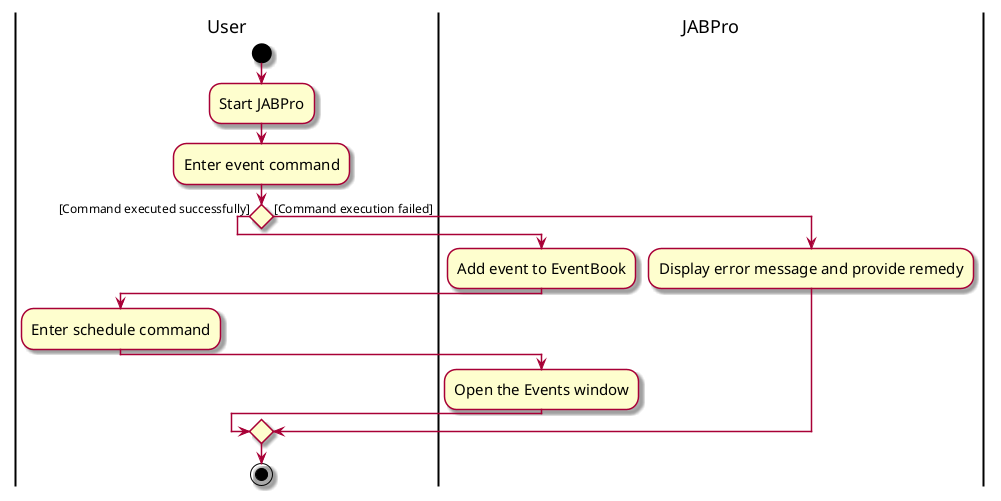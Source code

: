 @startuml
'https://plantuml.com/activity-diagram-beta
skin rose
skinparam ActivityFontSize 15
skinparam ArrowFontSize 12
|User|
start
:Start JABPro;
:Enter event command;
if () then ([Command executed successfully])
  |JABPro|
  :Add event to EventBook;
  |User|
  :Enter schedule command;
  |JABPro|
  :Open the Events window;
  |User|
else ([Command execution failed])
  |JABPro|
  :Display error message and provide remedy;
  |User|

endif

stop

@enduml
